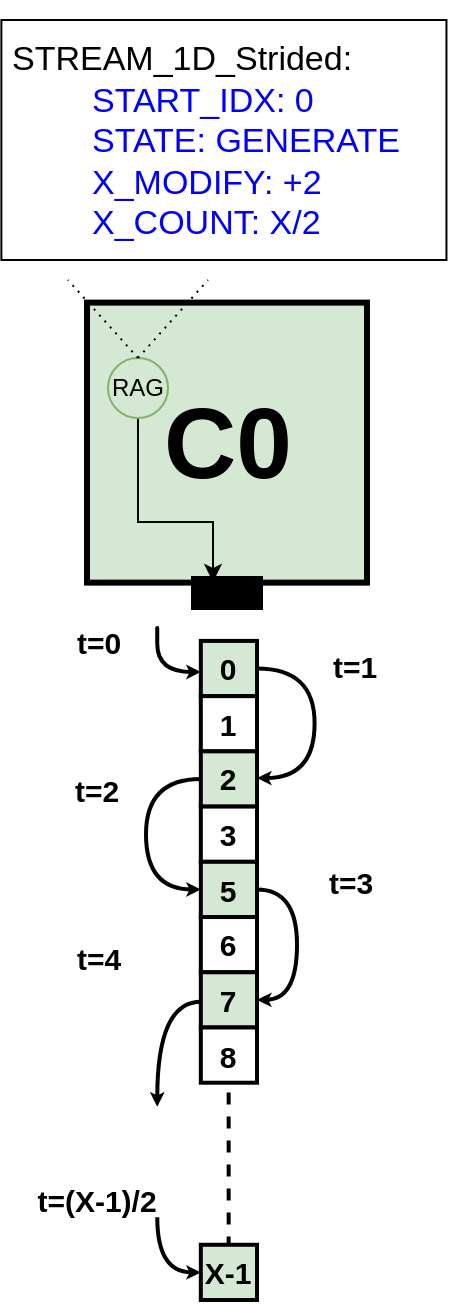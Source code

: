 <mxfile>
    <diagram id="XthY0KoFozuGXPNLQAX8" name="Page-1">
        <mxGraphModel dx="-2237" dy="2048" grid="1" gridSize="10" guides="1" tooltips="1" connect="1" arrows="1" fold="1" page="1" pageScale="1" pageWidth="850" pageHeight="1100" math="0" shadow="0">
            <root>
                <mxCell id="0"/>
                <mxCell id="1" parent="0"/>
                <mxCell id="2" value="C0" style="whiteSpace=wrap;html=1;aspect=fixed;fillColor=#d5e8d4;strokeColor=#000000;strokeWidth=3;fontSize=50;fontStyle=1" vertex="1" parent="1">
                    <mxGeometry x="3815.5" y="-808.69" width="140" height="140" as="geometry"/>
                </mxCell>
                <mxCell id="3" value="" style="rounded=0;whiteSpace=wrap;html=1;fontSize=50;fontColor=#000000;strokeColor=#000000;strokeWidth=6;fillColor=#000000;" vertex="1" parent="1">
                    <mxGeometry x="3870.5" y="-669" width="30" height="11" as="geometry"/>
                </mxCell>
                <mxCell id="4" style="edgeStyle=orthogonalEdgeStyle;rounded=0;orthogonalLoop=1;jettySize=auto;html=1;entryX=0.25;entryY=0;entryDx=0;entryDy=0;" edge="1" parent="1" source="5" target="3">
                    <mxGeometry relative="1" as="geometry">
                        <Array as="points">
                            <mxPoint x="3841.5" y="-699"/>
                            <mxPoint x="3878.5" y="-699"/>
                            <mxPoint x="3878.5" y="-669"/>
                        </Array>
                        <mxPoint x="3879.435" y="-745.788" as="targetPoint"/>
                    </mxGeometry>
                </mxCell>
                <mxCell id="5" value="RAG" style="ellipse;whiteSpace=wrap;html=1;aspect=fixed;sketch=0;fillColor=#d5e8d4;strokeColor=#82b366;" vertex="1" parent="1">
                    <mxGeometry x="3826.0" y="-781" width="30" height="30" as="geometry"/>
                </mxCell>
                <mxCell id="6" value="" style="endArrow=none;dashed=1;html=1;dashPattern=1 3;strokeWidth=1;exitX=0.5;exitY=0;exitDx=0;exitDy=0;jumpSize=0;" edge="1" parent="1" source="5">
                    <mxGeometry width="50" height="50" relative="1" as="geometry">
                        <mxPoint x="3926.0" y="-730" as="sourcePoint"/>
                        <mxPoint x="3806.0" y="-820" as="targetPoint"/>
                    </mxGeometry>
                </mxCell>
                <mxCell id="7" value="" style="endArrow=none;dashed=1;html=1;dashPattern=1 3;strokeWidth=1;exitX=0.5;exitY=0;exitDx=0;exitDy=0;jumpSize=0;" edge="1" parent="1" source="5">
                    <mxGeometry width="50" height="50" relative="1" as="geometry">
                        <mxPoint x="3851.0" y="-771" as="sourcePoint"/>
                        <mxPoint x="3876.0" y="-820" as="targetPoint"/>
                    </mxGeometry>
                </mxCell>
                <mxCell id="8" value="&lt;br style=&quot;font-size: 17px&quot;&gt;STREAM_1D_Strided:&lt;br style=&quot;font-size: 17px&quot;&gt;&#9;&lt;blockquote style=&quot;margin: 0px 0px 0px 40px ; border: none ; padding: 0px ; font-size: 17px&quot;&gt;&lt;font color=&quot;#0000ff&quot; style=&quot;font-size: 17px&quot;&gt;START_IDX: 0&lt;br style=&quot;font-size: 17px&quot;&gt;STATE: GENERATE&lt;br style=&quot;font-size: 17px&quot;&gt;X_MODIFY: +2&lt;br style=&quot;font-size: 17px&quot;&gt;X_COUNT: X/2&lt;/font&gt;&lt;/blockquote&gt;&lt;font color=&quot;#0000ff&quot; style=&quot;font-size: 17px&quot;&gt;&lt;span style=&quot;font-size: 17px&quot;&gt;&#9;&lt;/span&gt;&lt;br style=&quot;font-size: 17px&quot;&gt;&lt;/font&gt;&lt;span style=&quot;font-size: 17px&quot;&gt;&#9;&lt;/span&gt;" style="text;html=1;strokeColor=default;fillColor=none;spacing=5;spacingTop=-20;whiteSpace=wrap;overflow=hidden;rounded=0;sketch=0;fontSize=17;" vertex="1" parent="1">
                    <mxGeometry x="3772.69" y="-950" width="222.54" height="120" as="geometry"/>
                </mxCell>
                <mxCell id="9" value="t=1" style="text;html=1;align=center;verticalAlign=middle;resizable=0;points=[];autosize=1;strokeColor=none;fillColor=none;fontSize=15;fontStyle=1" vertex="1" parent="1">
                    <mxGeometry x="3928.54" y="-636.99" width="40" height="20" as="geometry"/>
                </mxCell>
                <mxCell id="10" value="" style="group" vertex="1" connectable="0" parent="1">
                    <mxGeometry x="3800" y="-652" width="165" height="342" as="geometry"/>
                </mxCell>
                <mxCell id="11" value="t=3" style="text;html=1;align=center;verticalAlign=middle;resizable=0;points=[];autosize=1;strokeColor=none;fillColor=none;fontSize=15;fontStyle=1" vertex="1" parent="10">
                    <mxGeometry x="126.688" y="122.91" width="40" height="20" as="geometry"/>
                </mxCell>
                <mxCell id="12" value="t=0" style="text;html=1;align=center;verticalAlign=middle;resizable=0;points=[];autosize=1;strokeColor=none;fillColor=none;fontSize=15;fontStyle=1" vertex="1" parent="10">
                    <mxGeometry x="0.958" y="3.457" width="40" height="20" as="geometry"/>
                </mxCell>
                <mxCell id="13" value="t=2" style="text;html=1;align=center;verticalAlign=middle;resizable=0;points=[];autosize=1;strokeColor=none;fillColor=none;fontSize=15;fontStyle=1" vertex="1" parent="10">
                    <mxGeometry y="76.975" width="40" height="20" as="geometry"/>
                </mxCell>
                <mxCell id="14" value="t=4" style="text;html=1;align=center;verticalAlign=middle;resizable=0;points=[];autosize=1;strokeColor=none;fillColor=none;fontSize=15;fontStyle=1" vertex="1" parent="10">
                    <mxGeometry x="0.958" y="160.971" width="40" height="20" as="geometry"/>
                </mxCell>
                <mxCell id="15" value="0" style="rounded=0;whiteSpace=wrap;html=1;fontSize=15;strokeWidth=2;fontStyle=1;fillColor=#d5e8d4;strokeColor=#000000;" vertex="1" parent="10">
                    <mxGeometry x="72.41" y="12.453" width="28.095" height="27.613" as="geometry"/>
                </mxCell>
                <mxCell id="16" style="edgeStyle=orthogonalEdgeStyle;curved=1;orthogonalLoop=1;jettySize=auto;html=1;entryX=1;entryY=0.5;entryDx=0;entryDy=0;fontSize=15;endSize=1;strokeWidth=2;" edge="1" parent="10" target="18">
                    <mxGeometry relative="1" as="geometry">
                        <mxPoint x="100.505" y="26.213" as="sourcePoint"/>
                        <mxPoint x="100.505" y="53.845" as="targetPoint"/>
                        <Array as="points">
                            <mxPoint x="129.303" y="25.832"/>
                            <mxPoint x="129.303" y="81.058"/>
                            <mxPoint x="99.803" y="81.058"/>
                        </Array>
                    </mxGeometry>
                </mxCell>
                <mxCell id="17" value="1" style="rounded=0;whiteSpace=wrap;html=1;fontSize=15;strokeWidth=2;fontStyle=1;" vertex="1" parent="10">
                    <mxGeometry x="72.41" y="40.066" width="28.095" height="27.613" as="geometry"/>
                </mxCell>
                <mxCell id="18" value="2" style="rounded=0;whiteSpace=wrap;html=1;fontSize=15;strokeWidth=2;fontStyle=1;fillColor=#d5e8d4;strokeColor=#000000;" vertex="1" parent="10">
                    <mxGeometry x="72.41" y="67.679" width="28.095" height="27.613" as="geometry"/>
                </mxCell>
                <mxCell id="19" value="3" style="rounded=0;whiteSpace=wrap;html=1;fontSize=15;strokeWidth=2;fontStyle=1;" vertex="1" parent="10">
                    <mxGeometry x="72.41" y="95.292" width="28.095" height="27.613" as="geometry"/>
                </mxCell>
                <mxCell id="20" value="5" style="rounded=0;whiteSpace=wrap;html=1;fontSize=15;strokeWidth=2;fontStyle=1;fillColor=#d5e8d4;strokeColor=#000000;" vertex="1" parent="10">
                    <mxGeometry x="72.41" y="122.905" width="28.095" height="27.613" as="geometry"/>
                </mxCell>
                <mxCell id="21" value="6" style="rounded=0;whiteSpace=wrap;html=1;fontSize=15;strokeWidth=2;fontStyle=1;" vertex="1" parent="10">
                    <mxGeometry x="72.41" y="150.518" width="28.095" height="27.613" as="geometry"/>
                </mxCell>
                <mxCell id="22" value="7" style="rounded=0;whiteSpace=wrap;html=1;fontSize=15;strokeWidth=2;fontStyle=1;fillColor=#d5e8d4;strokeColor=#000000;" vertex="1" parent="10">
                    <mxGeometry x="72.41" y="178.131" width="28.095" height="27.613" as="geometry"/>
                </mxCell>
                <mxCell id="23" value="8" style="rounded=0;whiteSpace=wrap;html=1;fontSize=15;strokeWidth=2;fontStyle=1" vertex="1" parent="10">
                    <mxGeometry x="72.41" y="205.744" width="28.095" height="27.613" as="geometry"/>
                </mxCell>
                <mxCell id="24" style="edgeStyle=orthogonalEdgeStyle;curved=1;orthogonalLoop=1;jettySize=auto;html=1;entryX=0;entryY=0.5;entryDx=0;entryDy=0;fontSize=15;strokeWidth=2;endSize=1;" edge="1" parent="10">
                    <mxGeometry relative="1" as="geometry">
                        <mxPoint x="50.636" y="10.645" as="sourcePoint"/>
                        <mxPoint x="72.41" y="28.041" as="targetPoint"/>
                        <Array as="points">
                            <mxPoint x="50.636"/>
                            <mxPoint x="50.636" y="27.613"/>
                        </Array>
                    </mxGeometry>
                </mxCell>
                <mxCell id="25" value="" style="endArrow=none;dashed=1;html=1;fontSize=15;endSize=1;strokeWidth=2;curved=1;" edge="1" parent="10">
                    <mxGeometry width="50" height="50" relative="1" as="geometry">
                        <mxPoint x="86.331" y="316.196" as="sourcePoint"/>
                        <mxPoint x="86.331" y="233.357" as="targetPoint"/>
                    </mxGeometry>
                </mxCell>
                <mxCell id="26" style="edgeStyle=orthogonalEdgeStyle;curved=1;orthogonalLoop=1;jettySize=auto;html=1;exitX=1;exitY=0.5;exitDx=0;exitDy=0;entryX=1;entryY=0.5;entryDx=0;entryDy=0;fontSize=15;endSize=1;strokeWidth=2;" edge="1" parent="10" source="20" target="22">
                    <mxGeometry relative="1" as="geometry"/>
                </mxCell>
                <mxCell id="27" style="edgeStyle=orthogonalEdgeStyle;curved=1;orthogonalLoop=1;jettySize=auto;html=1;fontSize=15;endSize=1;strokeWidth=2;exitX=0;exitY=0.5;exitDx=0;exitDy=0;entryX=0;entryY=0.5;entryDx=0;entryDy=0;" edge="1" parent="10" source="18" target="20">
                    <mxGeometry relative="1" as="geometry">
                        <mxPoint x="45.017" y="83.267" as="sourcePoint"/>
                        <mxPoint x="45.017" y="138.493" as="targetPoint"/>
                        <Array as="points">
                            <mxPoint x="45.017" y="81.058"/>
                            <mxPoint x="45.017" y="136.284"/>
                        </Array>
                    </mxGeometry>
                </mxCell>
                <mxCell id="28" style="edgeStyle=orthogonalEdgeStyle;curved=1;orthogonalLoop=1;jettySize=auto;html=1;fontSize=15;strokeWidth=2;endSize=1;" edge="1" parent="10">
                    <mxGeometry relative="1" as="geometry">
                        <mxPoint x="72.41" y="192.83" as="sourcePoint"/>
                        <mxPoint x="50.636" y="245.355" as="targetPoint"/>
                        <Array as="points">
                            <mxPoint x="50.636" y="192.421"/>
                        </Array>
                    </mxGeometry>
                </mxCell>
                <mxCell id="29" value="X-1" style="rounded=0;whiteSpace=wrap;html=1;fontSize=15;strokeWidth=2;fontStyle=1;fillColor=#d5e8d4;strokeColor=#000000;" vertex="1" parent="10">
                    <mxGeometry x="72.41" y="314.387" width="28.095" height="27.613" as="geometry"/>
                </mxCell>
                <mxCell id="30" style="edgeStyle=orthogonalEdgeStyle;curved=1;orthogonalLoop=1;jettySize=auto;html=1;fontSize=15;strokeWidth=2;endSize=1;entryX=0;entryY=0.5;entryDx=0;entryDy=0;" edge="1" parent="10" target="29">
                    <mxGeometry relative="1" as="geometry">
                        <mxPoint x="50.636" y="300.581" as="sourcePoint"/>
                        <mxPoint x="13.058" y="342.0" as="targetPoint"/>
                        <Array as="points">
                            <mxPoint x="50.636" y="328.194"/>
                        </Array>
                    </mxGeometry>
                </mxCell>
                <mxCell id="31" value="t=(X-1)/2" style="text;html=1;align=center;verticalAlign=middle;resizable=0;points=[];autosize=1;strokeColor=none;fillColor=none;fontSize=15;fontStyle=1" vertex="1" parent="10">
                    <mxGeometry x="-20" y="282.0" width="80" height="20" as="geometry"/>
                </mxCell>
            </root>
        </mxGraphModel>
    </diagram>
</mxfile>